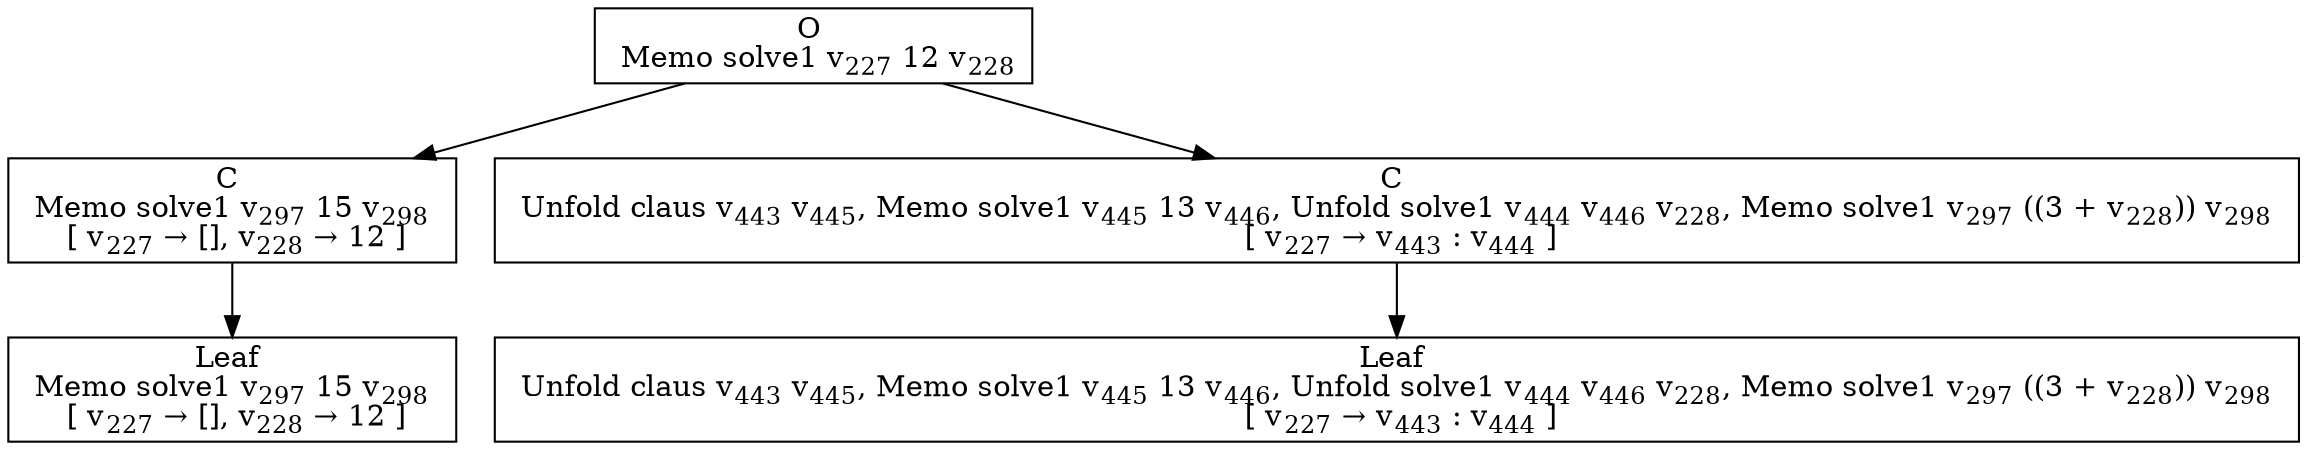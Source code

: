 digraph {
    graph [rankdir=TB
          ,bgcolor=transparent];
    node [shape=box
         ,fillcolor=white
         ,style=filled];
    0 [label=<O <BR/> Memo solve1 v<SUB>227</SUB> 12 v<SUB>228</SUB>>];
    1 [label=<C <BR/> Memo solve1 v<SUB>297</SUB> 15 v<SUB>298</SUB> <BR/>  [ v<SUB>227</SUB> &rarr; [], v<SUB>228</SUB> &rarr; 12 ] >];
    2 [label=<C <BR/> Unfold claus v<SUB>443</SUB> v<SUB>445</SUB>, Memo solve1 v<SUB>445</SUB> 13 v<SUB>446</SUB>, Unfold solve1 v<SUB>444</SUB> v<SUB>446</SUB> v<SUB>228</SUB>, Memo solve1 v<SUB>297</SUB> ((3 + v<SUB>228</SUB>)) v<SUB>298</SUB> <BR/>  [ v<SUB>227</SUB> &rarr; v<SUB>443</SUB> : v<SUB>444</SUB> ] >];
    3 [label=<Leaf <BR/> Memo solve1 v<SUB>297</SUB> 15 v<SUB>298</SUB> <BR/>  [ v<SUB>227</SUB> &rarr; [], v<SUB>228</SUB> &rarr; 12 ] >];
    4 [label=<Leaf <BR/> Unfold claus v<SUB>443</SUB> v<SUB>445</SUB>, Memo solve1 v<SUB>445</SUB> 13 v<SUB>446</SUB>, Unfold solve1 v<SUB>444</SUB> v<SUB>446</SUB> v<SUB>228</SUB>, Memo solve1 v<SUB>297</SUB> ((3 + v<SUB>228</SUB>)) v<SUB>298</SUB> <BR/>  [ v<SUB>227</SUB> &rarr; v<SUB>443</SUB> : v<SUB>444</SUB> ] >];
    0 -> 1 [label=""];
    0 -> 2 [label=""];
    1 -> 3 [label=""];
    2 -> 4 [label=""];
}